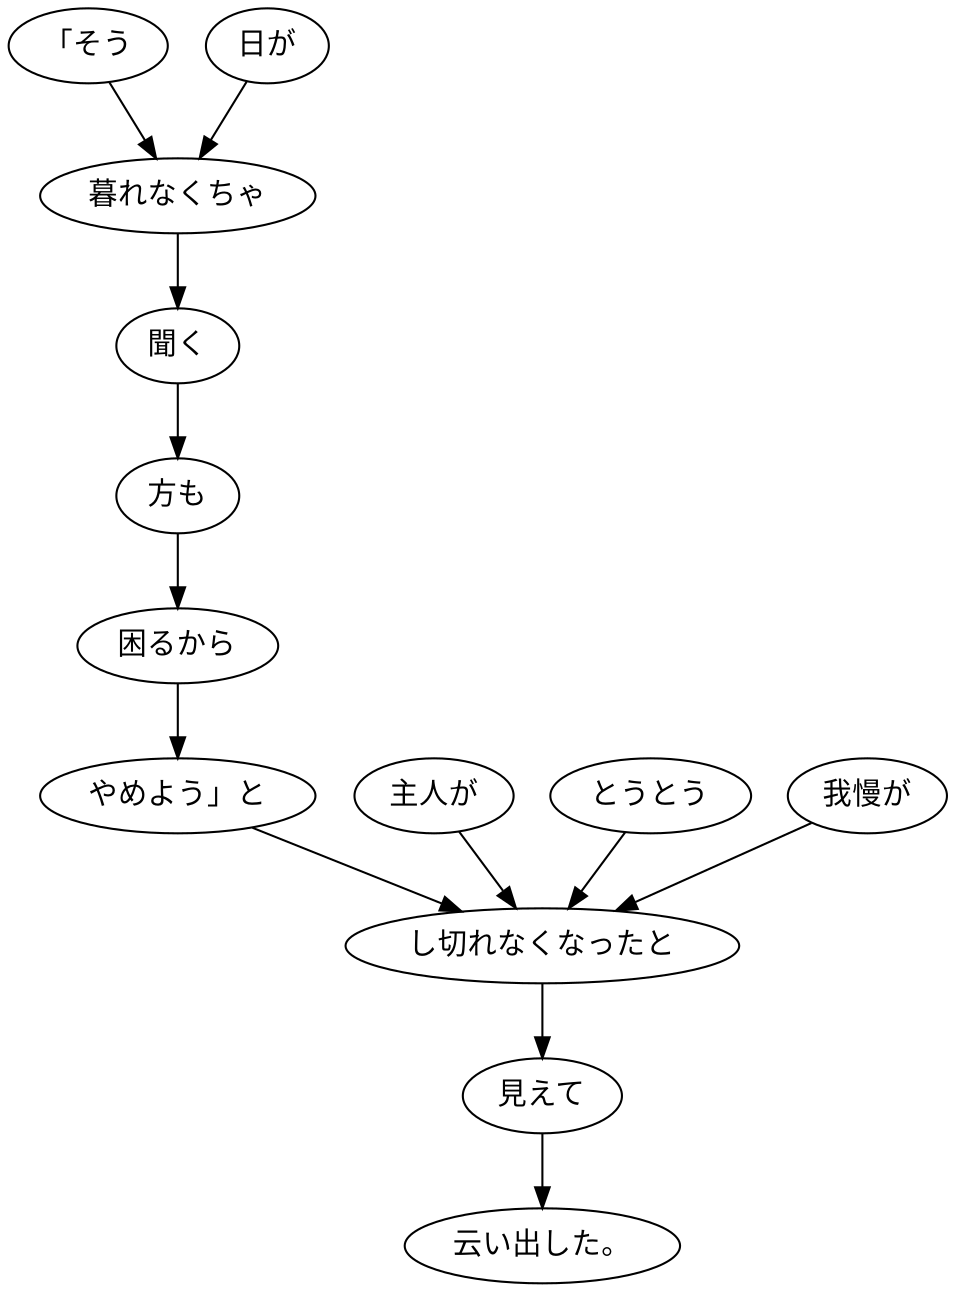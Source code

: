 digraph graph7994 {
	node0 [label="「そう"];
	node1 [label="日が"];
	node2 [label="暮れなくちゃ"];
	node3 [label="聞く"];
	node4 [label="方も"];
	node5 [label="困るから"];
	node6 [label="やめよう」と"];
	node7 [label="主人が"];
	node8 [label="とうとう"];
	node9 [label="我慢が"];
	node10 [label="し切れなくなったと"];
	node11 [label="見えて"];
	node12 [label="云い出した。"];
	node0 -> node2;
	node1 -> node2;
	node2 -> node3;
	node3 -> node4;
	node4 -> node5;
	node5 -> node6;
	node6 -> node10;
	node7 -> node10;
	node8 -> node10;
	node9 -> node10;
	node10 -> node11;
	node11 -> node12;
}
